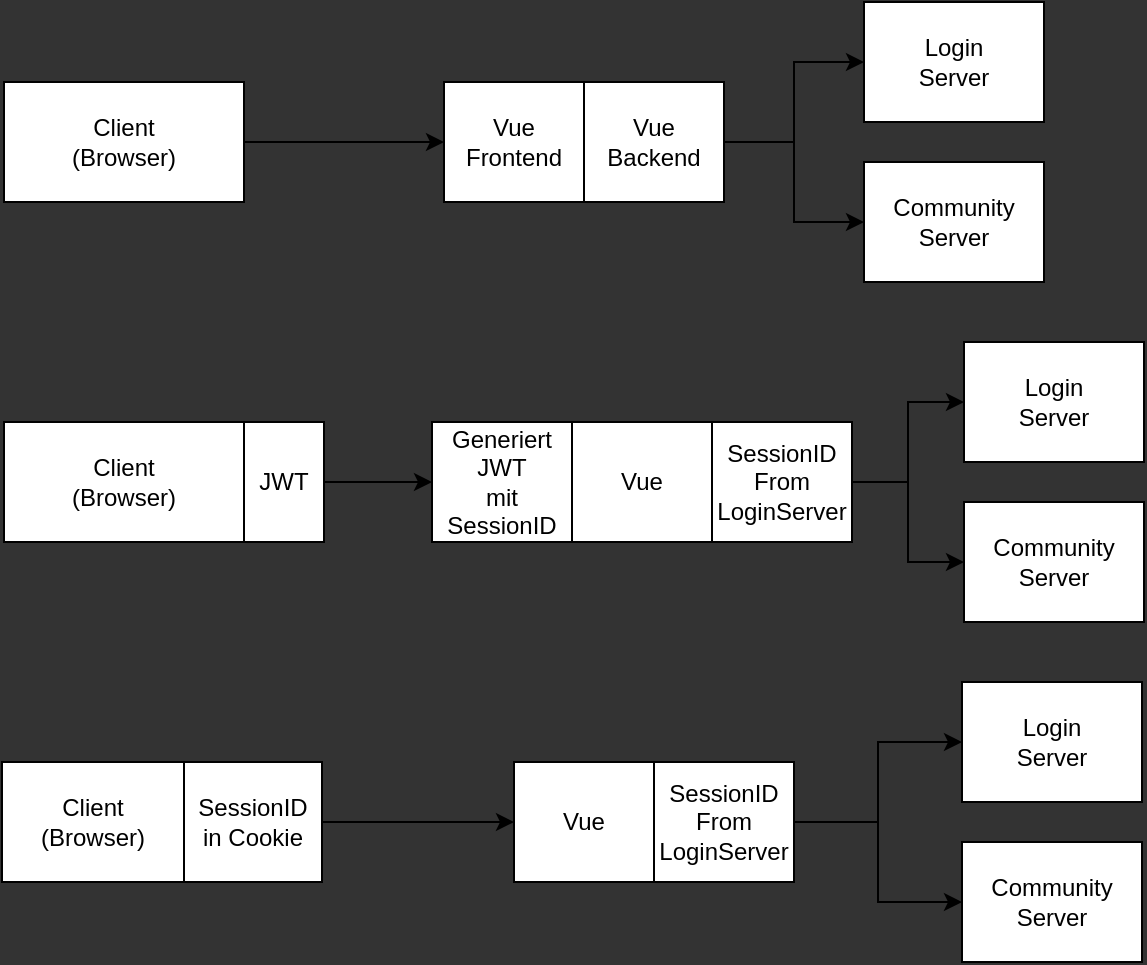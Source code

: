 <mxfile version="13.10.0" type="embed">
    <diagram id="nu_qrMNyk8VmQGza-vUj" name="Page-1">
        <mxGraphModel dx="804" dy="373" grid="1" gridSize="10" guides="1" tooltips="1" connect="1" arrows="1" fold="1" page="1" pageScale="1" pageWidth="827" pageHeight="1169" background="#333333" math="0" shadow="0">
            <root>
                <mxCell id="0"/>
                <mxCell id="1" parent="0"/>
                <mxCell id="6" style="edgeStyle=orthogonalEdgeStyle;rounded=0;orthogonalLoop=1;jettySize=auto;html=1;exitX=1;exitY=0.5;exitDx=0;exitDy=0;entryX=0;entryY=0.5;entryDx=0;entryDy=0;" edge="1" parent="1" source="2" target="4">
                    <mxGeometry relative="1" as="geometry"/>
                </mxCell>
                <mxCell id="2" value="Client&lt;br&gt;(Browser)" style="rounded=0;whiteSpace=wrap;html=1;" vertex="1" parent="1">
                    <mxGeometry x="130" y="160" width="120" height="60" as="geometry"/>
                </mxCell>
                <mxCell id="4" value="Vue Frontend" style="rounded=0;whiteSpace=wrap;html=1;" vertex="1" parent="1">
                    <mxGeometry x="350" y="160" width="70" height="60" as="geometry"/>
                </mxCell>
                <mxCell id="9" style="edgeStyle=orthogonalEdgeStyle;rounded=0;orthogonalLoop=1;jettySize=auto;html=1;exitX=1;exitY=0.5;exitDx=0;exitDy=0;" edge="1" parent="1" source="5" target="7">
                    <mxGeometry relative="1" as="geometry"/>
                </mxCell>
                <mxCell id="10" style="edgeStyle=orthogonalEdgeStyle;rounded=0;orthogonalLoop=1;jettySize=auto;html=1;exitX=1;exitY=0.5;exitDx=0;exitDy=0;entryX=0;entryY=0.5;entryDx=0;entryDy=0;" edge="1" parent="1" source="5" target="8">
                    <mxGeometry relative="1" as="geometry"/>
                </mxCell>
                <mxCell id="5" value="Vue Backend" style="rounded=0;whiteSpace=wrap;html=1;" vertex="1" parent="1">
                    <mxGeometry x="420" y="160" width="70" height="60" as="geometry"/>
                </mxCell>
                <mxCell id="7" value="Login&lt;br&gt;Server" style="rounded=0;whiteSpace=wrap;html=1;" vertex="1" parent="1">
                    <mxGeometry x="560" y="120" width="90" height="60" as="geometry"/>
                </mxCell>
                <mxCell id="8" value="Community Server" style="rounded=0;whiteSpace=wrap;html=1;" vertex="1" parent="1">
                    <mxGeometry x="560" y="200" width="90" height="60" as="geometry"/>
                </mxCell>
                <mxCell id="20" style="edgeStyle=orthogonalEdgeStyle;rounded=0;orthogonalLoop=1;jettySize=auto;html=1;exitX=1;exitY=0.5;exitDx=0;exitDy=0;entryX=0;entryY=0.5;entryDx=0;entryDy=0;" edge="1" parent="1" source="11" target="14">
                    <mxGeometry relative="1" as="geometry"/>
                </mxCell>
                <mxCell id="11" value="JWT" style="rounded=0;whiteSpace=wrap;html=1;" vertex="1" parent="1">
                    <mxGeometry x="250" y="330" width="40" height="60" as="geometry"/>
                </mxCell>
                <mxCell id="12" value="Client&lt;br&gt;(Browser)" style="rounded=0;whiteSpace=wrap;html=1;" vertex="1" parent="1">
                    <mxGeometry x="130" y="330" width="120" height="60" as="geometry"/>
                </mxCell>
                <mxCell id="13" value="Vue" style="rounded=0;whiteSpace=wrap;html=1;" vertex="1" parent="1">
                    <mxGeometry x="414" y="330" width="70" height="60" as="geometry"/>
                </mxCell>
                <mxCell id="14" value="Generiert JWT&lt;br&gt;mit SessionID" style="rounded=0;whiteSpace=wrap;html=1;" vertex="1" parent="1">
                    <mxGeometry x="344" y="330" width="70" height="60" as="geometry"/>
                </mxCell>
                <mxCell id="18" style="edgeStyle=orthogonalEdgeStyle;rounded=0;orthogonalLoop=1;jettySize=auto;html=1;exitX=1;exitY=0.5;exitDx=0;exitDy=0;entryX=0;entryY=0.5;entryDx=0;entryDy=0;" edge="1" parent="1" source="15" target="16">
                    <mxGeometry relative="1" as="geometry"/>
                </mxCell>
                <mxCell id="19" style="edgeStyle=orthogonalEdgeStyle;rounded=0;orthogonalLoop=1;jettySize=auto;html=1;exitX=1;exitY=0.5;exitDx=0;exitDy=0;" edge="1" parent="1" source="15" target="17">
                    <mxGeometry relative="1" as="geometry"/>
                </mxCell>
                <mxCell id="15" value="SessionID&lt;br&gt;From&lt;br&gt;LoginServer" style="rounded=0;whiteSpace=wrap;html=1;" vertex="1" parent="1">
                    <mxGeometry x="484" y="330" width="70" height="60" as="geometry"/>
                </mxCell>
                <mxCell id="16" value="Login&lt;br&gt;Server" style="rounded=0;whiteSpace=wrap;html=1;" vertex="1" parent="1">
                    <mxGeometry x="610" y="290" width="90" height="60" as="geometry"/>
                </mxCell>
                <mxCell id="17" value="Community Server" style="rounded=0;whiteSpace=wrap;html=1;" vertex="1" parent="1">
                    <mxGeometry x="610" y="370" width="90" height="60" as="geometry"/>
                </mxCell>
                <mxCell id="31" style="edgeStyle=orthogonalEdgeStyle;rounded=0;orthogonalLoop=1;jettySize=auto;html=1;exitX=1;exitY=0.5;exitDx=0;exitDy=0;" edge="1" parent="1" source="22" target="24">
                    <mxGeometry relative="1" as="geometry"/>
                </mxCell>
                <mxCell id="22" value="SessionID in Cookie" style="rounded=0;whiteSpace=wrap;html=1;" vertex="1" parent="1">
                    <mxGeometry x="220" y="500" width="69" height="60" as="geometry"/>
                </mxCell>
                <mxCell id="23" value="Client&lt;br&gt;(Browser)" style="rounded=0;whiteSpace=wrap;html=1;" vertex="1" parent="1">
                    <mxGeometry x="129" y="500" width="91" height="60" as="geometry"/>
                </mxCell>
                <mxCell id="24" value="Vue" style="rounded=0;whiteSpace=wrap;html=1;" vertex="1" parent="1">
                    <mxGeometry x="385" y="500" width="70" height="60" as="geometry"/>
                </mxCell>
                <mxCell id="26" style="edgeStyle=orthogonalEdgeStyle;rounded=0;orthogonalLoop=1;jettySize=auto;html=1;exitX=1;exitY=0.5;exitDx=0;exitDy=0;entryX=0;entryY=0.5;entryDx=0;entryDy=0;" edge="1" parent="1" source="28" target="29">
                    <mxGeometry relative="1" as="geometry"/>
                </mxCell>
                <mxCell id="27" style="edgeStyle=orthogonalEdgeStyle;rounded=0;orthogonalLoop=1;jettySize=auto;html=1;exitX=1;exitY=0.5;exitDx=0;exitDy=0;" edge="1" parent="1" source="28" target="30">
                    <mxGeometry relative="1" as="geometry"/>
                </mxCell>
                <mxCell id="28" value="SessionID&lt;br&gt;From&lt;br&gt;LoginServer" style="rounded=0;whiteSpace=wrap;html=1;" vertex="1" parent="1">
                    <mxGeometry x="455" y="500" width="70" height="60" as="geometry"/>
                </mxCell>
                <mxCell id="29" value="Login&lt;br&gt;Server" style="rounded=0;whiteSpace=wrap;html=1;" vertex="1" parent="1">
                    <mxGeometry x="609" y="460" width="90" height="60" as="geometry"/>
                </mxCell>
                <mxCell id="30" value="Community Server" style="rounded=0;whiteSpace=wrap;html=1;" vertex="1" parent="1">
                    <mxGeometry x="609" y="540" width="90" height="60" as="geometry"/>
                </mxCell>
            </root>
        </mxGraphModel>
    </diagram>
</mxfile>